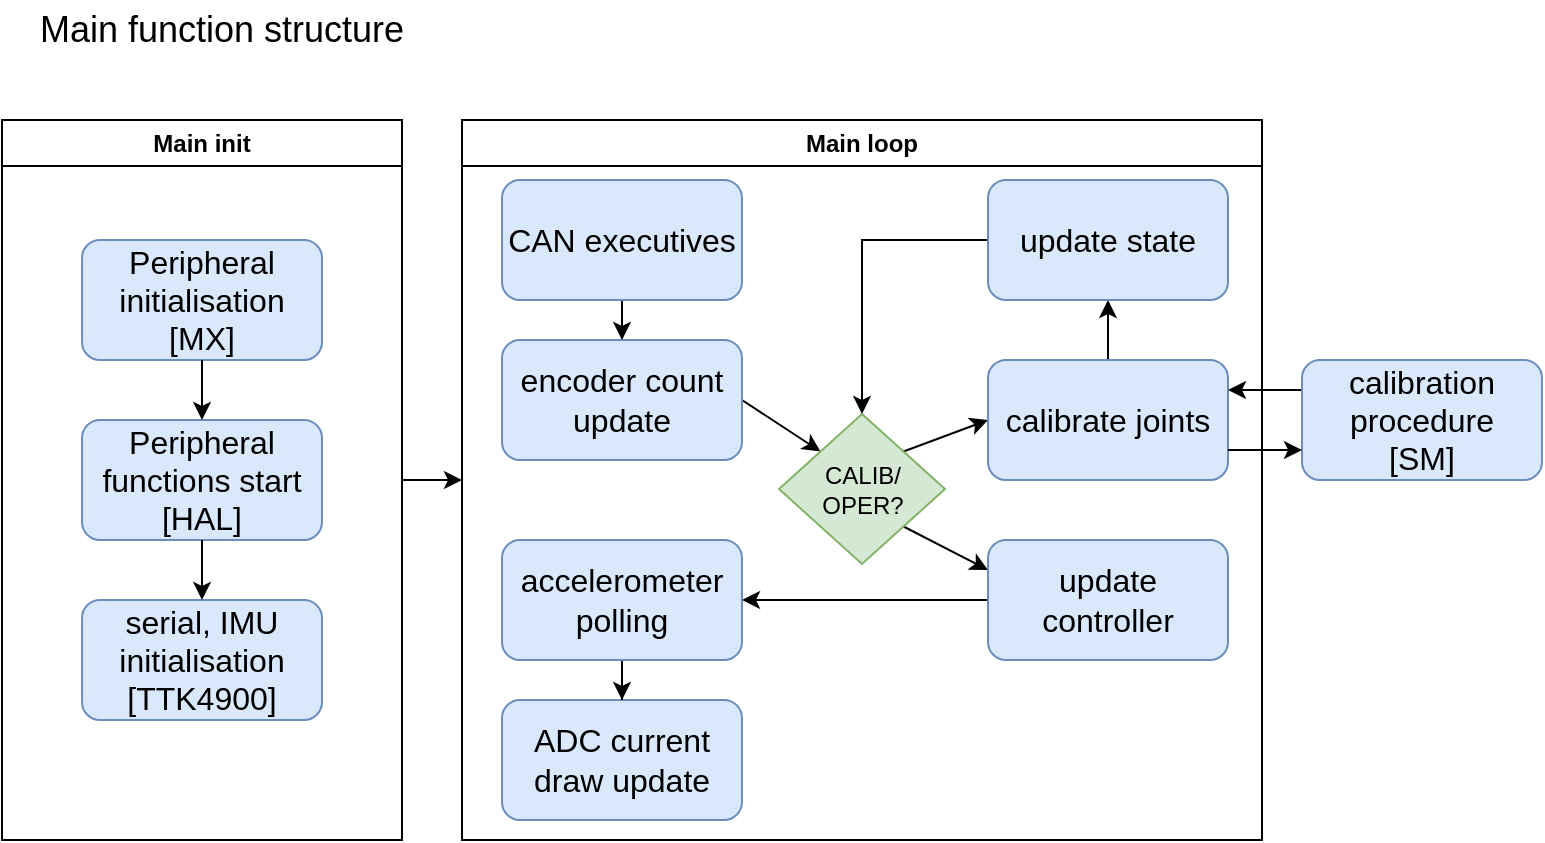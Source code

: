 <mxfile version="24.4.0" type="device">
  <diagram name="Page-1" id="hWDHi4y5g83n30N04bsn">
    <mxGraphModel dx="941" dy="581" grid="1" gridSize="10" guides="1" tooltips="1" connect="1" arrows="1" fold="1" page="1" pageScale="1" pageWidth="827" pageHeight="583" math="0" shadow="0">
      <root>
        <mxCell id="0" />
        <mxCell id="1" parent="0" />
        <mxCell id="qVb45OXCok-LeIYThu6n-1" value="Main function structure" style="text;html=1;align=center;verticalAlign=middle;whiteSpace=wrap;rounded=0;fontSize=18;" vertex="1" parent="1">
          <mxGeometry x="20" y="10" width="200" height="30" as="geometry" />
        </mxCell>
        <mxCell id="qVb45OXCok-LeIYThu6n-11" value="Main loop" style="swimlane;whiteSpace=wrap;html=1;" vertex="1" parent="1">
          <mxGeometry x="240" y="70" width="400" height="360" as="geometry" />
        </mxCell>
        <mxCell id="qVb45OXCok-LeIYThu6n-31" value="" style="edgeStyle=orthogonalEdgeStyle;rounded=0;orthogonalLoop=1;jettySize=auto;html=1;" edge="1" parent="qVb45OXCok-LeIYThu6n-11" source="qVb45OXCok-LeIYThu6n-10" target="qVb45OXCok-LeIYThu6n-12">
          <mxGeometry relative="1" as="geometry" />
        </mxCell>
        <mxCell id="qVb45OXCok-LeIYThu6n-10" value="CAN executives" style="rounded=1;whiteSpace=wrap;html=1;fontSize=16;fillColor=#dae8fc;strokeColor=#6c8ebf;" vertex="1" parent="qVb45OXCok-LeIYThu6n-11">
          <mxGeometry x="20" y="30" width="120" height="60" as="geometry" />
        </mxCell>
        <mxCell id="qVb45OXCok-LeIYThu6n-38" style="rounded=0;orthogonalLoop=1;jettySize=auto;html=1;exitX=1;exitY=0.5;exitDx=0;exitDy=0;entryX=0;entryY=0;entryDx=0;entryDy=0;" edge="1" parent="qVb45OXCok-LeIYThu6n-11" source="qVb45OXCok-LeIYThu6n-12" target="qVb45OXCok-LeIYThu6n-15">
          <mxGeometry relative="1" as="geometry" />
        </mxCell>
        <mxCell id="qVb45OXCok-LeIYThu6n-12" value="encoder count update" style="rounded=1;whiteSpace=wrap;html=1;fontSize=16;fillColor=#dae8fc;strokeColor=#6c8ebf;" vertex="1" parent="qVb45OXCok-LeIYThu6n-11">
          <mxGeometry x="20" y="110" width="120" height="60" as="geometry" />
        </mxCell>
        <mxCell id="qVb45OXCok-LeIYThu6n-14" value="ADC current draw update" style="rounded=1;whiteSpace=wrap;html=1;fontSize=16;fillColor=#dae8fc;strokeColor=#6c8ebf;" vertex="1" parent="qVb45OXCok-LeIYThu6n-11">
          <mxGeometry x="20" y="290" width="120" height="60" as="geometry" />
        </mxCell>
        <mxCell id="qVb45OXCok-LeIYThu6n-20" style="rounded=0;orthogonalLoop=1;jettySize=auto;html=1;exitX=1;exitY=0;exitDx=0;exitDy=0;entryX=0;entryY=0.5;entryDx=0;entryDy=0;" edge="1" parent="qVb45OXCok-LeIYThu6n-11" source="qVb45OXCok-LeIYThu6n-15" target="qVb45OXCok-LeIYThu6n-16">
          <mxGeometry relative="1" as="geometry" />
        </mxCell>
        <mxCell id="qVb45OXCok-LeIYThu6n-37" style="rounded=0;orthogonalLoop=1;jettySize=auto;html=1;exitX=1;exitY=1;exitDx=0;exitDy=0;entryX=0;entryY=0.25;entryDx=0;entryDy=0;" edge="1" parent="qVb45OXCok-LeIYThu6n-11" source="qVb45OXCok-LeIYThu6n-15" target="qVb45OXCok-LeIYThu6n-17">
          <mxGeometry relative="1" as="geometry" />
        </mxCell>
        <mxCell id="qVb45OXCok-LeIYThu6n-15" value="CALIB/&lt;div&gt;OPER?&lt;/div&gt;" style="rhombus;whiteSpace=wrap;html=1;fillColor=#d5e8d4;strokeColor=#82b366;" vertex="1" parent="qVb45OXCok-LeIYThu6n-11">
          <mxGeometry x="158.5" y="147" width="83" height="75" as="geometry" />
        </mxCell>
        <mxCell id="qVb45OXCok-LeIYThu6n-21" value="" style="edgeStyle=orthogonalEdgeStyle;rounded=0;orthogonalLoop=1;jettySize=auto;html=1;" edge="1" parent="qVb45OXCok-LeIYThu6n-11" source="qVb45OXCok-LeIYThu6n-16" target="qVb45OXCok-LeIYThu6n-18">
          <mxGeometry relative="1" as="geometry" />
        </mxCell>
        <mxCell id="qVb45OXCok-LeIYThu6n-16" value="calibrate joints" style="rounded=1;whiteSpace=wrap;html=1;fontSize=16;fillColor=#dae8fc;strokeColor=#6c8ebf;" vertex="1" parent="qVb45OXCok-LeIYThu6n-11">
          <mxGeometry x="263" y="120" width="120" height="60" as="geometry" />
        </mxCell>
        <mxCell id="qVb45OXCok-LeIYThu6n-36" style="edgeStyle=orthogonalEdgeStyle;rounded=0;orthogonalLoop=1;jettySize=auto;html=1;exitX=0;exitY=0.5;exitDx=0;exitDy=0;" edge="1" parent="qVb45OXCok-LeIYThu6n-11" source="qVb45OXCok-LeIYThu6n-17" target="qVb45OXCok-LeIYThu6n-13">
          <mxGeometry relative="1" as="geometry" />
        </mxCell>
        <mxCell id="qVb45OXCok-LeIYThu6n-17" value="update controller" style="rounded=1;whiteSpace=wrap;html=1;fontSize=16;fillColor=#dae8fc;strokeColor=#6c8ebf;" vertex="1" parent="qVb45OXCok-LeIYThu6n-11">
          <mxGeometry x="263" y="210" width="120" height="60" as="geometry" />
        </mxCell>
        <mxCell id="qVb45OXCok-LeIYThu6n-41" style="edgeStyle=orthogonalEdgeStyle;rounded=0;orthogonalLoop=1;jettySize=auto;html=1;exitX=0;exitY=0.5;exitDx=0;exitDy=0;entryX=0.5;entryY=0;entryDx=0;entryDy=0;" edge="1" parent="qVb45OXCok-LeIYThu6n-11" source="qVb45OXCok-LeIYThu6n-18" target="qVb45OXCok-LeIYThu6n-15">
          <mxGeometry relative="1" as="geometry" />
        </mxCell>
        <mxCell id="qVb45OXCok-LeIYThu6n-18" value="update state" style="rounded=1;whiteSpace=wrap;html=1;fontSize=16;fillColor=#dae8fc;strokeColor=#6c8ebf;" vertex="1" parent="qVb45OXCok-LeIYThu6n-11">
          <mxGeometry x="263" y="30" width="120" height="60" as="geometry" />
        </mxCell>
        <mxCell id="qVb45OXCok-LeIYThu6n-40" value="" style="edgeStyle=orthogonalEdgeStyle;rounded=0;orthogonalLoop=1;jettySize=auto;html=1;" edge="1" parent="qVb45OXCok-LeIYThu6n-11" source="qVb45OXCok-LeIYThu6n-13" target="qVb45OXCok-LeIYThu6n-14">
          <mxGeometry relative="1" as="geometry" />
        </mxCell>
        <mxCell id="qVb45OXCok-LeIYThu6n-13" value="accelerometer polling" style="rounded=1;whiteSpace=wrap;html=1;fontSize=16;fillColor=#dae8fc;strokeColor=#6c8ebf;" vertex="1" parent="qVb45OXCok-LeIYThu6n-11">
          <mxGeometry x="20" y="210" width="120" height="60" as="geometry" />
        </mxCell>
        <mxCell id="qVb45OXCok-LeIYThu6n-29" style="edgeStyle=orthogonalEdgeStyle;rounded=0;orthogonalLoop=1;jettySize=auto;html=1;exitX=0;exitY=0.25;exitDx=0;exitDy=0;entryX=1;entryY=0.25;entryDx=0;entryDy=0;" edge="1" parent="1" source="qVb45OXCok-LeIYThu6n-27" target="qVb45OXCok-LeIYThu6n-16">
          <mxGeometry relative="1" as="geometry" />
        </mxCell>
        <mxCell id="qVb45OXCok-LeIYThu6n-27" value="calibration procedure&lt;div&gt;[SM]&lt;/div&gt;" style="rounded=1;whiteSpace=wrap;html=1;fontSize=16;fillColor=#dae8fc;strokeColor=#6c8ebf;" vertex="1" parent="1">
          <mxGeometry x="660" y="190" width="120" height="60" as="geometry" />
        </mxCell>
        <mxCell id="qVb45OXCok-LeIYThu6n-28" style="edgeStyle=orthogonalEdgeStyle;rounded=0;orthogonalLoop=1;jettySize=auto;html=1;exitX=1;exitY=0.75;exitDx=0;exitDy=0;entryX=0;entryY=0.75;entryDx=0;entryDy=0;" edge="1" parent="1" source="qVb45OXCok-LeIYThu6n-16" target="qVb45OXCok-LeIYThu6n-27">
          <mxGeometry relative="1" as="geometry" />
        </mxCell>
        <mxCell id="qVb45OXCok-LeIYThu6n-61" style="edgeStyle=orthogonalEdgeStyle;rounded=0;orthogonalLoop=1;jettySize=auto;html=1;exitX=1;exitY=0.5;exitDx=0;exitDy=0;entryX=0;entryY=0.5;entryDx=0;entryDy=0;" edge="1" parent="1" source="qVb45OXCok-LeIYThu6n-59" target="qVb45OXCok-LeIYThu6n-11">
          <mxGeometry relative="1" as="geometry" />
        </mxCell>
        <mxCell id="qVb45OXCok-LeIYThu6n-59" value="Main init" style="swimlane;whiteSpace=wrap;html=1;" vertex="1" parent="1">
          <mxGeometry x="10" y="70" width="200" height="360" as="geometry" />
        </mxCell>
        <mxCell id="qVb45OXCok-LeIYThu6n-5" value="serial, IMU initialisation&lt;div&gt;[TTK4900]&lt;/div&gt;" style="rounded=1;whiteSpace=wrap;html=1;fontSize=16;fillColor=#dae8fc;strokeColor=#6c8ebf;" vertex="1" parent="qVb45OXCok-LeIYThu6n-59">
          <mxGeometry x="40" y="240" width="120" height="60" as="geometry" />
        </mxCell>
        <mxCell id="qVb45OXCok-LeIYThu6n-3" value="Peripheral functions start&lt;div&gt;[HAL]&lt;/div&gt;" style="rounded=1;whiteSpace=wrap;html=1;fontSize=16;fillColor=#dae8fc;strokeColor=#6c8ebf;" vertex="1" parent="qVb45OXCok-LeIYThu6n-59">
          <mxGeometry x="40" y="150" width="120" height="60" as="geometry" />
        </mxCell>
        <mxCell id="qVb45OXCok-LeIYThu6n-2" value="Peripheral initialisation&lt;div&gt;[MX]&lt;/div&gt;" style="rounded=1;whiteSpace=wrap;html=1;fontSize=16;fillColor=#dae8fc;strokeColor=#6c8ebf;" vertex="1" parent="qVb45OXCok-LeIYThu6n-59">
          <mxGeometry x="40" y="60" width="120" height="60" as="geometry" />
        </mxCell>
        <mxCell id="qVb45OXCok-LeIYThu6n-7" value="" style="edgeStyle=orthogonalEdgeStyle;rounded=0;orthogonalLoop=1;jettySize=auto;html=1;" edge="1" parent="qVb45OXCok-LeIYThu6n-59" source="qVb45OXCok-LeIYThu6n-3" target="qVb45OXCok-LeIYThu6n-5">
          <mxGeometry relative="1" as="geometry" />
        </mxCell>
        <mxCell id="qVb45OXCok-LeIYThu6n-6" value="" style="edgeStyle=orthogonalEdgeStyle;rounded=0;orthogonalLoop=1;jettySize=auto;html=1;" edge="1" parent="qVb45OXCok-LeIYThu6n-59" source="qVb45OXCok-LeIYThu6n-2" target="qVb45OXCok-LeIYThu6n-3">
          <mxGeometry relative="1" as="geometry" />
        </mxCell>
      </root>
    </mxGraphModel>
  </diagram>
</mxfile>
